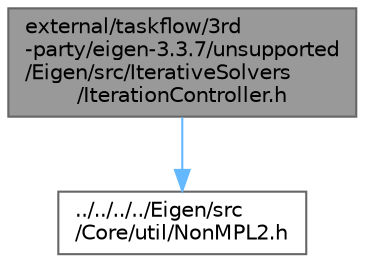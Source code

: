 digraph "external/taskflow/3rd-party/eigen-3.3.7/unsupported/Eigen/src/IterativeSolvers/IterationController.h"
{
 // LATEX_PDF_SIZE
  bgcolor="transparent";
  edge [fontname=Helvetica,fontsize=10,labelfontname=Helvetica,labelfontsize=10];
  node [fontname=Helvetica,fontsize=10,shape=box,height=0.2,width=0.4];
  Node1 [id="Node000001",label="external/taskflow/3rd\l-party/eigen-3.3.7/unsupported\l/Eigen/src/IterativeSolvers\l/IterationController.h",height=0.2,width=0.4,color="gray40", fillcolor="grey60", style="filled", fontcolor="black",tooltip=" "];
  Node1 -> Node2 [id="edge2_Node000001_Node000002",color="steelblue1",style="solid",tooltip=" "];
  Node2 [id="Node000002",label="../../../../Eigen/src\l/Core/util/NonMPL2.h",height=0.2,width=0.4,color="grey40", fillcolor="white", style="filled",URL="$_non_m_p_l2_8h.html",tooltip=" "];
}
